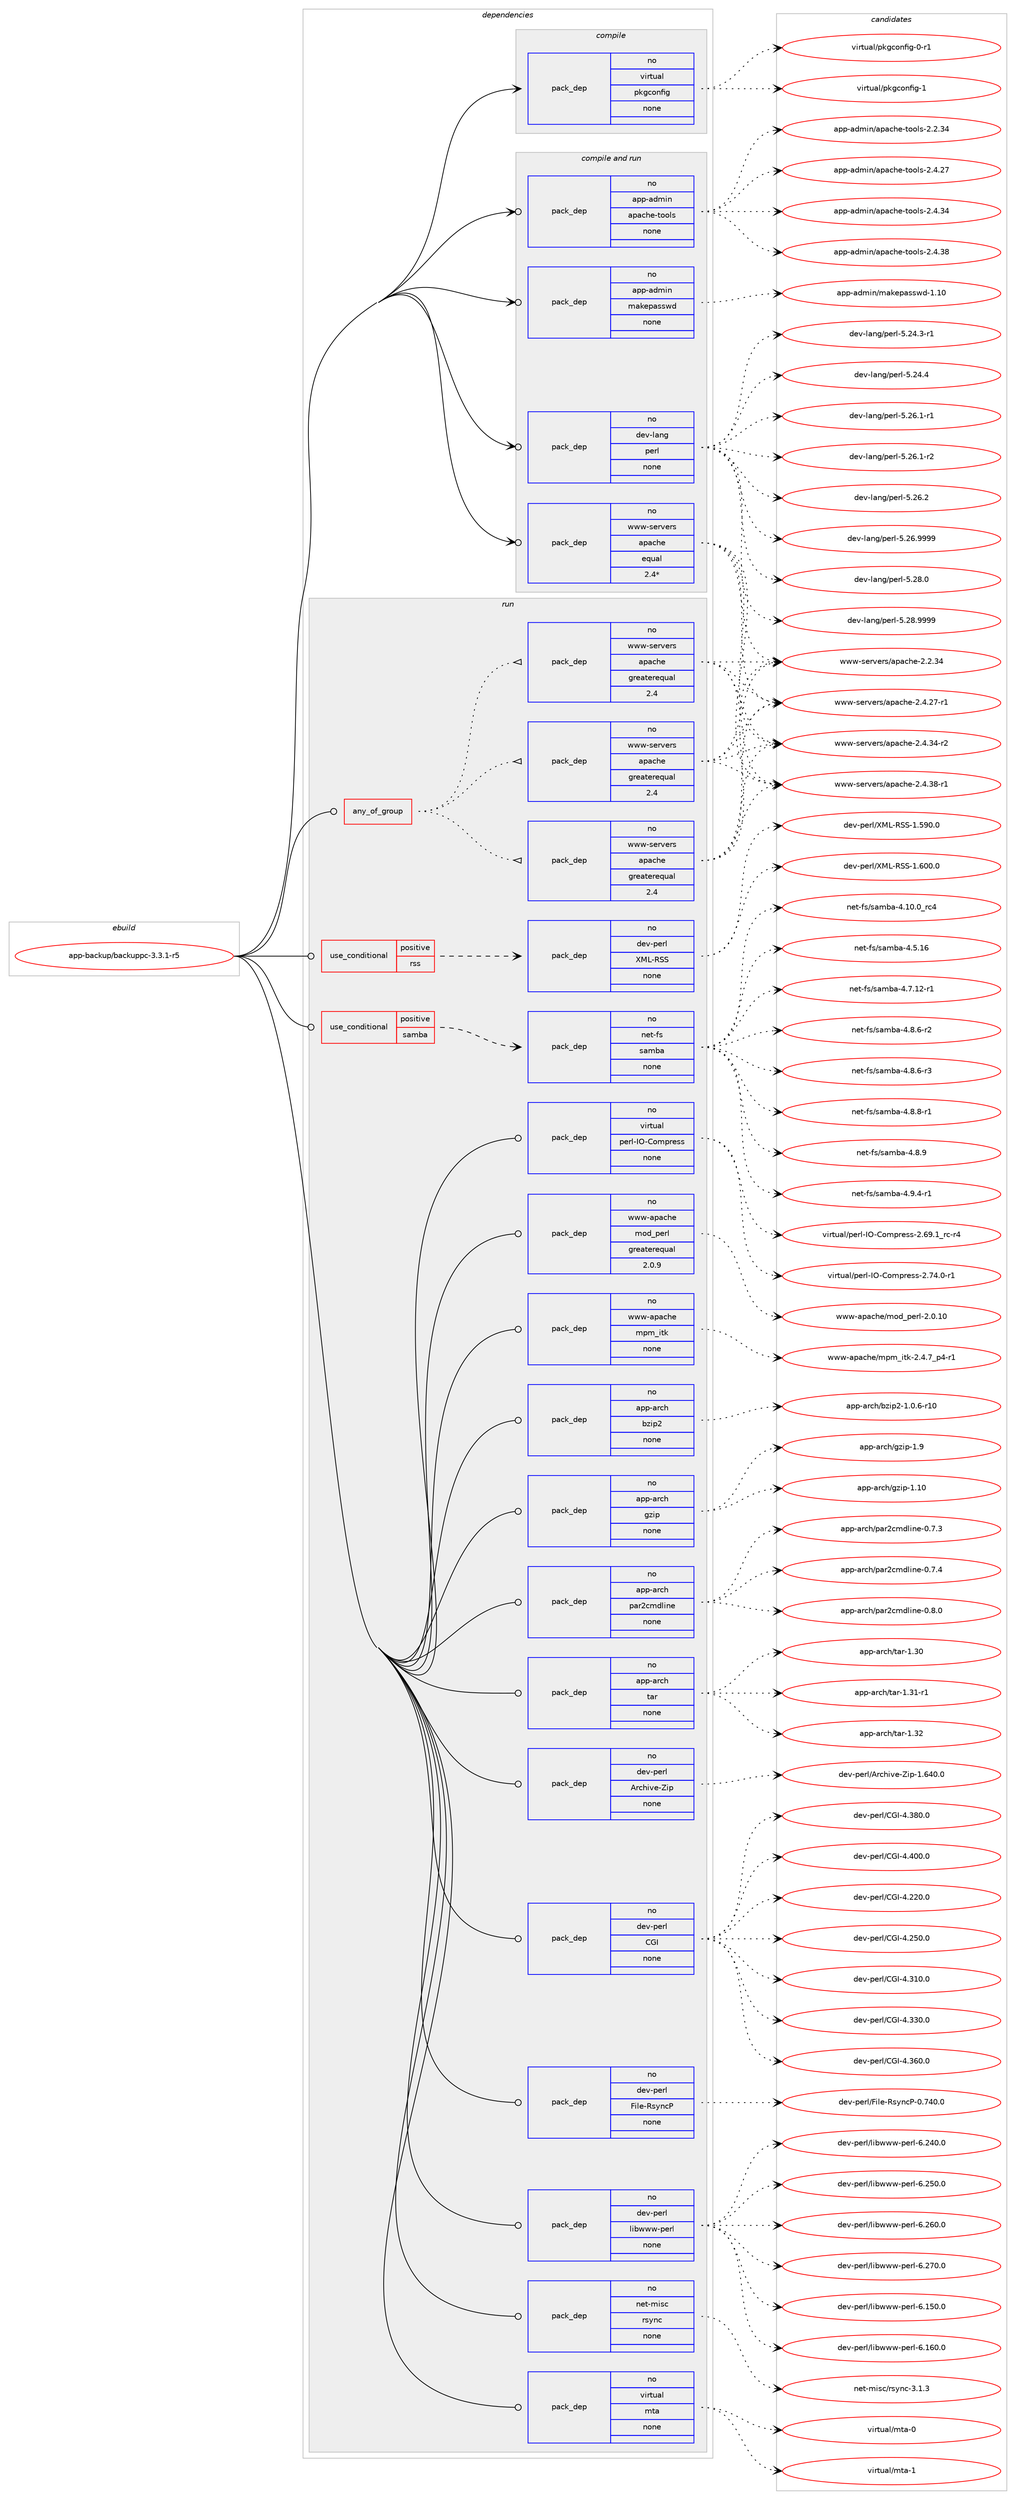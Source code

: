 digraph prolog {

# *************
# Graph options
# *************

newrank=true;
concentrate=true;
compound=true;
graph [rankdir=LR,fontname=Helvetica,fontsize=10,ranksep=1.5];#, ranksep=2.5, nodesep=0.2];
edge  [arrowhead=vee];
node  [fontname=Helvetica,fontsize=10];

# **********
# The ebuild
# **********

subgraph cluster_leftcol {
color=gray;
rank=same;
label=<<i>ebuild</i>>;
id [label="app-backup/backuppc-3.3.1-r5", color=red, width=4, href="../app-backup/backuppc-3.3.1-r5.svg"];
}

# ****************
# The dependencies
# ****************

subgraph cluster_midcol {
color=gray;
label=<<i>dependencies</i>>;
subgraph cluster_compile {
fillcolor="#eeeeee";
style=filled;
label=<<i>compile</i>>;
subgraph pack905826 {
dependency1272416 [label=<<TABLE BORDER="0" CELLBORDER="1" CELLSPACING="0" CELLPADDING="4" WIDTH="220"><TR><TD ROWSPAN="6" CELLPADDING="30">pack_dep</TD></TR><TR><TD WIDTH="110">no</TD></TR><TR><TD>virtual</TD></TR><TR><TD>pkgconfig</TD></TR><TR><TD>none</TD></TR><TR><TD></TD></TR></TABLE>>, shape=none, color=blue];
}
id:e -> dependency1272416:w [weight=20,style="solid",arrowhead="vee"];
}
subgraph cluster_compileandrun {
fillcolor="#eeeeee";
style=filled;
label=<<i>compile and run</i>>;
subgraph pack905827 {
dependency1272417 [label=<<TABLE BORDER="0" CELLBORDER="1" CELLSPACING="0" CELLPADDING="4" WIDTH="220"><TR><TD ROWSPAN="6" CELLPADDING="30">pack_dep</TD></TR><TR><TD WIDTH="110">no</TD></TR><TR><TD>app-admin</TD></TR><TR><TD>apache-tools</TD></TR><TR><TD>none</TD></TR><TR><TD></TD></TR></TABLE>>, shape=none, color=blue];
}
id:e -> dependency1272417:w [weight=20,style="solid",arrowhead="odotvee"];
subgraph pack905828 {
dependency1272418 [label=<<TABLE BORDER="0" CELLBORDER="1" CELLSPACING="0" CELLPADDING="4" WIDTH="220"><TR><TD ROWSPAN="6" CELLPADDING="30">pack_dep</TD></TR><TR><TD WIDTH="110">no</TD></TR><TR><TD>app-admin</TD></TR><TR><TD>makepasswd</TD></TR><TR><TD>none</TD></TR><TR><TD></TD></TR></TABLE>>, shape=none, color=blue];
}
id:e -> dependency1272418:w [weight=20,style="solid",arrowhead="odotvee"];
subgraph pack905829 {
dependency1272419 [label=<<TABLE BORDER="0" CELLBORDER="1" CELLSPACING="0" CELLPADDING="4" WIDTH="220"><TR><TD ROWSPAN="6" CELLPADDING="30">pack_dep</TD></TR><TR><TD WIDTH="110">no</TD></TR><TR><TD>dev-lang</TD></TR><TR><TD>perl</TD></TR><TR><TD>none</TD></TR><TR><TD></TD></TR></TABLE>>, shape=none, color=blue];
}
id:e -> dependency1272419:w [weight=20,style="solid",arrowhead="odotvee"];
subgraph pack905830 {
dependency1272420 [label=<<TABLE BORDER="0" CELLBORDER="1" CELLSPACING="0" CELLPADDING="4" WIDTH="220"><TR><TD ROWSPAN="6" CELLPADDING="30">pack_dep</TD></TR><TR><TD WIDTH="110">no</TD></TR><TR><TD>www-servers</TD></TR><TR><TD>apache</TD></TR><TR><TD>equal</TD></TR><TR><TD>2.4*</TD></TR></TABLE>>, shape=none, color=blue];
}
id:e -> dependency1272420:w [weight=20,style="solid",arrowhead="odotvee"];
}
subgraph cluster_run {
fillcolor="#eeeeee";
style=filled;
label=<<i>run</i>>;
subgraph any19231 {
dependency1272421 [label=<<TABLE BORDER="0" CELLBORDER="1" CELLSPACING="0" CELLPADDING="4"><TR><TD CELLPADDING="10">any_of_group</TD></TR></TABLE>>, shape=none, color=red];subgraph pack905831 {
dependency1272422 [label=<<TABLE BORDER="0" CELLBORDER="1" CELLSPACING="0" CELLPADDING="4" WIDTH="220"><TR><TD ROWSPAN="6" CELLPADDING="30">pack_dep</TD></TR><TR><TD WIDTH="110">no</TD></TR><TR><TD>www-servers</TD></TR><TR><TD>apache</TD></TR><TR><TD>greaterequal</TD></TR><TR><TD>2.4</TD></TR></TABLE>>, shape=none, color=blue];
}
dependency1272421:e -> dependency1272422:w [weight=20,style="dotted",arrowhead="oinv"];
subgraph pack905832 {
dependency1272423 [label=<<TABLE BORDER="0" CELLBORDER="1" CELLSPACING="0" CELLPADDING="4" WIDTH="220"><TR><TD ROWSPAN="6" CELLPADDING="30">pack_dep</TD></TR><TR><TD WIDTH="110">no</TD></TR><TR><TD>www-servers</TD></TR><TR><TD>apache</TD></TR><TR><TD>greaterequal</TD></TR><TR><TD>2.4</TD></TR></TABLE>>, shape=none, color=blue];
}
dependency1272421:e -> dependency1272423:w [weight=20,style="dotted",arrowhead="oinv"];
subgraph pack905833 {
dependency1272424 [label=<<TABLE BORDER="0" CELLBORDER="1" CELLSPACING="0" CELLPADDING="4" WIDTH="220"><TR><TD ROWSPAN="6" CELLPADDING="30">pack_dep</TD></TR><TR><TD WIDTH="110">no</TD></TR><TR><TD>www-servers</TD></TR><TR><TD>apache</TD></TR><TR><TD>greaterequal</TD></TR><TR><TD>2.4</TD></TR></TABLE>>, shape=none, color=blue];
}
dependency1272421:e -> dependency1272424:w [weight=20,style="dotted",arrowhead="oinv"];
}
id:e -> dependency1272421:w [weight=20,style="solid",arrowhead="odot"];
subgraph cond346838 {
dependency1272425 [label=<<TABLE BORDER="0" CELLBORDER="1" CELLSPACING="0" CELLPADDING="4"><TR><TD ROWSPAN="3" CELLPADDING="10">use_conditional</TD></TR><TR><TD>positive</TD></TR><TR><TD>rss</TD></TR></TABLE>>, shape=none, color=red];
subgraph pack905834 {
dependency1272426 [label=<<TABLE BORDER="0" CELLBORDER="1" CELLSPACING="0" CELLPADDING="4" WIDTH="220"><TR><TD ROWSPAN="6" CELLPADDING="30">pack_dep</TD></TR><TR><TD WIDTH="110">no</TD></TR><TR><TD>dev-perl</TD></TR><TR><TD>XML-RSS</TD></TR><TR><TD>none</TD></TR><TR><TD></TD></TR></TABLE>>, shape=none, color=blue];
}
dependency1272425:e -> dependency1272426:w [weight=20,style="dashed",arrowhead="vee"];
}
id:e -> dependency1272425:w [weight=20,style="solid",arrowhead="odot"];
subgraph cond346839 {
dependency1272427 [label=<<TABLE BORDER="0" CELLBORDER="1" CELLSPACING="0" CELLPADDING="4"><TR><TD ROWSPAN="3" CELLPADDING="10">use_conditional</TD></TR><TR><TD>positive</TD></TR><TR><TD>samba</TD></TR></TABLE>>, shape=none, color=red];
subgraph pack905835 {
dependency1272428 [label=<<TABLE BORDER="0" CELLBORDER="1" CELLSPACING="0" CELLPADDING="4" WIDTH="220"><TR><TD ROWSPAN="6" CELLPADDING="30">pack_dep</TD></TR><TR><TD WIDTH="110">no</TD></TR><TR><TD>net-fs</TD></TR><TR><TD>samba</TD></TR><TR><TD>none</TD></TR><TR><TD></TD></TR></TABLE>>, shape=none, color=blue];
}
dependency1272427:e -> dependency1272428:w [weight=20,style="dashed",arrowhead="vee"];
}
id:e -> dependency1272427:w [weight=20,style="solid",arrowhead="odot"];
subgraph pack905836 {
dependency1272429 [label=<<TABLE BORDER="0" CELLBORDER="1" CELLSPACING="0" CELLPADDING="4" WIDTH="220"><TR><TD ROWSPAN="6" CELLPADDING="30">pack_dep</TD></TR><TR><TD WIDTH="110">no</TD></TR><TR><TD>app-arch</TD></TR><TR><TD>bzip2</TD></TR><TR><TD>none</TD></TR><TR><TD></TD></TR></TABLE>>, shape=none, color=blue];
}
id:e -> dependency1272429:w [weight=20,style="solid",arrowhead="odot"];
subgraph pack905837 {
dependency1272430 [label=<<TABLE BORDER="0" CELLBORDER="1" CELLSPACING="0" CELLPADDING="4" WIDTH="220"><TR><TD ROWSPAN="6" CELLPADDING="30">pack_dep</TD></TR><TR><TD WIDTH="110">no</TD></TR><TR><TD>app-arch</TD></TR><TR><TD>gzip</TD></TR><TR><TD>none</TD></TR><TR><TD></TD></TR></TABLE>>, shape=none, color=blue];
}
id:e -> dependency1272430:w [weight=20,style="solid",arrowhead="odot"];
subgraph pack905838 {
dependency1272431 [label=<<TABLE BORDER="0" CELLBORDER="1" CELLSPACING="0" CELLPADDING="4" WIDTH="220"><TR><TD ROWSPAN="6" CELLPADDING="30">pack_dep</TD></TR><TR><TD WIDTH="110">no</TD></TR><TR><TD>app-arch</TD></TR><TR><TD>par2cmdline</TD></TR><TR><TD>none</TD></TR><TR><TD></TD></TR></TABLE>>, shape=none, color=blue];
}
id:e -> dependency1272431:w [weight=20,style="solid",arrowhead="odot"];
subgraph pack905839 {
dependency1272432 [label=<<TABLE BORDER="0" CELLBORDER="1" CELLSPACING="0" CELLPADDING="4" WIDTH="220"><TR><TD ROWSPAN="6" CELLPADDING="30">pack_dep</TD></TR><TR><TD WIDTH="110">no</TD></TR><TR><TD>app-arch</TD></TR><TR><TD>tar</TD></TR><TR><TD>none</TD></TR><TR><TD></TD></TR></TABLE>>, shape=none, color=blue];
}
id:e -> dependency1272432:w [weight=20,style="solid",arrowhead="odot"];
subgraph pack905840 {
dependency1272433 [label=<<TABLE BORDER="0" CELLBORDER="1" CELLSPACING="0" CELLPADDING="4" WIDTH="220"><TR><TD ROWSPAN="6" CELLPADDING="30">pack_dep</TD></TR><TR><TD WIDTH="110">no</TD></TR><TR><TD>dev-perl</TD></TR><TR><TD>Archive-Zip</TD></TR><TR><TD>none</TD></TR><TR><TD></TD></TR></TABLE>>, shape=none, color=blue];
}
id:e -> dependency1272433:w [weight=20,style="solid",arrowhead="odot"];
subgraph pack905841 {
dependency1272434 [label=<<TABLE BORDER="0" CELLBORDER="1" CELLSPACING="0" CELLPADDING="4" WIDTH="220"><TR><TD ROWSPAN="6" CELLPADDING="30">pack_dep</TD></TR><TR><TD WIDTH="110">no</TD></TR><TR><TD>dev-perl</TD></TR><TR><TD>CGI</TD></TR><TR><TD>none</TD></TR><TR><TD></TD></TR></TABLE>>, shape=none, color=blue];
}
id:e -> dependency1272434:w [weight=20,style="solid",arrowhead="odot"];
subgraph pack905842 {
dependency1272435 [label=<<TABLE BORDER="0" CELLBORDER="1" CELLSPACING="0" CELLPADDING="4" WIDTH="220"><TR><TD ROWSPAN="6" CELLPADDING="30">pack_dep</TD></TR><TR><TD WIDTH="110">no</TD></TR><TR><TD>dev-perl</TD></TR><TR><TD>File-RsyncP</TD></TR><TR><TD>none</TD></TR><TR><TD></TD></TR></TABLE>>, shape=none, color=blue];
}
id:e -> dependency1272435:w [weight=20,style="solid",arrowhead="odot"];
subgraph pack905843 {
dependency1272436 [label=<<TABLE BORDER="0" CELLBORDER="1" CELLSPACING="0" CELLPADDING="4" WIDTH="220"><TR><TD ROWSPAN="6" CELLPADDING="30">pack_dep</TD></TR><TR><TD WIDTH="110">no</TD></TR><TR><TD>dev-perl</TD></TR><TR><TD>libwww-perl</TD></TR><TR><TD>none</TD></TR><TR><TD></TD></TR></TABLE>>, shape=none, color=blue];
}
id:e -> dependency1272436:w [weight=20,style="solid",arrowhead="odot"];
subgraph pack905844 {
dependency1272437 [label=<<TABLE BORDER="0" CELLBORDER="1" CELLSPACING="0" CELLPADDING="4" WIDTH="220"><TR><TD ROWSPAN="6" CELLPADDING="30">pack_dep</TD></TR><TR><TD WIDTH="110">no</TD></TR><TR><TD>net-misc</TD></TR><TR><TD>rsync</TD></TR><TR><TD>none</TD></TR><TR><TD></TD></TR></TABLE>>, shape=none, color=blue];
}
id:e -> dependency1272437:w [weight=20,style="solid",arrowhead="odot"];
subgraph pack905845 {
dependency1272438 [label=<<TABLE BORDER="0" CELLBORDER="1" CELLSPACING="0" CELLPADDING="4" WIDTH="220"><TR><TD ROWSPAN="6" CELLPADDING="30">pack_dep</TD></TR><TR><TD WIDTH="110">no</TD></TR><TR><TD>virtual</TD></TR><TR><TD>mta</TD></TR><TR><TD>none</TD></TR><TR><TD></TD></TR></TABLE>>, shape=none, color=blue];
}
id:e -> dependency1272438:w [weight=20,style="solid",arrowhead="odot"];
subgraph pack905846 {
dependency1272439 [label=<<TABLE BORDER="0" CELLBORDER="1" CELLSPACING="0" CELLPADDING="4" WIDTH="220"><TR><TD ROWSPAN="6" CELLPADDING="30">pack_dep</TD></TR><TR><TD WIDTH="110">no</TD></TR><TR><TD>virtual</TD></TR><TR><TD>perl-IO-Compress</TD></TR><TR><TD>none</TD></TR><TR><TD></TD></TR></TABLE>>, shape=none, color=blue];
}
id:e -> dependency1272439:w [weight=20,style="solid",arrowhead="odot"];
subgraph pack905847 {
dependency1272440 [label=<<TABLE BORDER="0" CELLBORDER="1" CELLSPACING="0" CELLPADDING="4" WIDTH="220"><TR><TD ROWSPAN="6" CELLPADDING="30">pack_dep</TD></TR><TR><TD WIDTH="110">no</TD></TR><TR><TD>www-apache</TD></TR><TR><TD>mod_perl</TD></TR><TR><TD>greaterequal</TD></TR><TR><TD>2.0.9</TD></TR></TABLE>>, shape=none, color=blue];
}
id:e -> dependency1272440:w [weight=20,style="solid",arrowhead="odot"];
subgraph pack905848 {
dependency1272441 [label=<<TABLE BORDER="0" CELLBORDER="1" CELLSPACING="0" CELLPADDING="4" WIDTH="220"><TR><TD ROWSPAN="6" CELLPADDING="30">pack_dep</TD></TR><TR><TD WIDTH="110">no</TD></TR><TR><TD>www-apache</TD></TR><TR><TD>mpm_itk</TD></TR><TR><TD>none</TD></TR><TR><TD></TD></TR></TABLE>>, shape=none, color=blue];
}
id:e -> dependency1272441:w [weight=20,style="solid",arrowhead="odot"];
}
}

# **************
# The candidates
# **************

subgraph cluster_choices {
rank=same;
color=gray;
label=<<i>candidates</i>>;

subgraph choice905826 {
color=black;
nodesep=1;
choice11810511411611797108471121071039911111010210510345484511449 [label="virtual/pkgconfig-0-r1", color=red, width=4,href="../virtual/pkgconfig-0-r1.svg"];
choice1181051141161179710847112107103991111101021051034549 [label="virtual/pkgconfig-1", color=red, width=4,href="../virtual/pkgconfig-1.svg"];
dependency1272416:e -> choice11810511411611797108471121071039911111010210510345484511449:w [style=dotted,weight="100"];
dependency1272416:e -> choice1181051141161179710847112107103991111101021051034549:w [style=dotted,weight="100"];
}
subgraph choice905827 {
color=black;
nodesep=1;
choice971121124597100109105110479711297991041014511611111110811545504650465152 [label="app-admin/apache-tools-2.2.34", color=red, width=4,href="../app-admin/apache-tools-2.2.34.svg"];
choice971121124597100109105110479711297991041014511611111110811545504652465055 [label="app-admin/apache-tools-2.4.27", color=red, width=4,href="../app-admin/apache-tools-2.4.27.svg"];
choice971121124597100109105110479711297991041014511611111110811545504652465152 [label="app-admin/apache-tools-2.4.34", color=red, width=4,href="../app-admin/apache-tools-2.4.34.svg"];
choice971121124597100109105110479711297991041014511611111110811545504652465156 [label="app-admin/apache-tools-2.4.38", color=red, width=4,href="../app-admin/apache-tools-2.4.38.svg"];
dependency1272417:e -> choice971121124597100109105110479711297991041014511611111110811545504650465152:w [style=dotted,weight="100"];
dependency1272417:e -> choice971121124597100109105110479711297991041014511611111110811545504652465055:w [style=dotted,weight="100"];
dependency1272417:e -> choice971121124597100109105110479711297991041014511611111110811545504652465152:w [style=dotted,weight="100"];
dependency1272417:e -> choice971121124597100109105110479711297991041014511611111110811545504652465156:w [style=dotted,weight="100"];
}
subgraph choice905828 {
color=black;
nodesep=1;
choice9711211245971001091051104710997107101112971151151191004549464948 [label="app-admin/makepasswd-1.10", color=red, width=4,href="../app-admin/makepasswd-1.10.svg"];
dependency1272418:e -> choice9711211245971001091051104710997107101112971151151191004549464948:w [style=dotted,weight="100"];
}
subgraph choice905829 {
color=black;
nodesep=1;
choice100101118451089711010347112101114108455346505246514511449 [label="dev-lang/perl-5.24.3-r1", color=red, width=4,href="../dev-lang/perl-5.24.3-r1.svg"];
choice10010111845108971101034711210111410845534650524652 [label="dev-lang/perl-5.24.4", color=red, width=4,href="../dev-lang/perl-5.24.4.svg"];
choice100101118451089711010347112101114108455346505446494511449 [label="dev-lang/perl-5.26.1-r1", color=red, width=4,href="../dev-lang/perl-5.26.1-r1.svg"];
choice100101118451089711010347112101114108455346505446494511450 [label="dev-lang/perl-5.26.1-r2", color=red, width=4,href="../dev-lang/perl-5.26.1-r2.svg"];
choice10010111845108971101034711210111410845534650544650 [label="dev-lang/perl-5.26.2", color=red, width=4,href="../dev-lang/perl-5.26.2.svg"];
choice10010111845108971101034711210111410845534650544657575757 [label="dev-lang/perl-5.26.9999", color=red, width=4,href="../dev-lang/perl-5.26.9999.svg"];
choice10010111845108971101034711210111410845534650564648 [label="dev-lang/perl-5.28.0", color=red, width=4,href="../dev-lang/perl-5.28.0.svg"];
choice10010111845108971101034711210111410845534650564657575757 [label="dev-lang/perl-5.28.9999", color=red, width=4,href="../dev-lang/perl-5.28.9999.svg"];
dependency1272419:e -> choice100101118451089711010347112101114108455346505246514511449:w [style=dotted,weight="100"];
dependency1272419:e -> choice10010111845108971101034711210111410845534650524652:w [style=dotted,weight="100"];
dependency1272419:e -> choice100101118451089711010347112101114108455346505446494511449:w [style=dotted,weight="100"];
dependency1272419:e -> choice100101118451089711010347112101114108455346505446494511450:w [style=dotted,weight="100"];
dependency1272419:e -> choice10010111845108971101034711210111410845534650544650:w [style=dotted,weight="100"];
dependency1272419:e -> choice10010111845108971101034711210111410845534650544657575757:w [style=dotted,weight="100"];
dependency1272419:e -> choice10010111845108971101034711210111410845534650564648:w [style=dotted,weight="100"];
dependency1272419:e -> choice10010111845108971101034711210111410845534650564657575757:w [style=dotted,weight="100"];
}
subgraph choice905830 {
color=black;
nodesep=1;
choice119119119451151011141181011141154797112979910410145504650465152 [label="www-servers/apache-2.2.34", color=red, width=4,href="../www-servers/apache-2.2.34.svg"];
choice1191191194511510111411810111411547971129799104101455046524650554511449 [label="www-servers/apache-2.4.27-r1", color=red, width=4,href="../www-servers/apache-2.4.27-r1.svg"];
choice1191191194511510111411810111411547971129799104101455046524651524511450 [label="www-servers/apache-2.4.34-r2", color=red, width=4,href="../www-servers/apache-2.4.34-r2.svg"];
choice1191191194511510111411810111411547971129799104101455046524651564511449 [label="www-servers/apache-2.4.38-r1", color=red, width=4,href="../www-servers/apache-2.4.38-r1.svg"];
dependency1272420:e -> choice119119119451151011141181011141154797112979910410145504650465152:w [style=dotted,weight="100"];
dependency1272420:e -> choice1191191194511510111411810111411547971129799104101455046524650554511449:w [style=dotted,weight="100"];
dependency1272420:e -> choice1191191194511510111411810111411547971129799104101455046524651524511450:w [style=dotted,weight="100"];
dependency1272420:e -> choice1191191194511510111411810111411547971129799104101455046524651564511449:w [style=dotted,weight="100"];
}
subgraph choice905831 {
color=black;
nodesep=1;
choice119119119451151011141181011141154797112979910410145504650465152 [label="www-servers/apache-2.2.34", color=red, width=4,href="../www-servers/apache-2.2.34.svg"];
choice1191191194511510111411810111411547971129799104101455046524650554511449 [label="www-servers/apache-2.4.27-r1", color=red, width=4,href="../www-servers/apache-2.4.27-r1.svg"];
choice1191191194511510111411810111411547971129799104101455046524651524511450 [label="www-servers/apache-2.4.34-r2", color=red, width=4,href="../www-servers/apache-2.4.34-r2.svg"];
choice1191191194511510111411810111411547971129799104101455046524651564511449 [label="www-servers/apache-2.4.38-r1", color=red, width=4,href="../www-servers/apache-2.4.38-r1.svg"];
dependency1272422:e -> choice119119119451151011141181011141154797112979910410145504650465152:w [style=dotted,weight="100"];
dependency1272422:e -> choice1191191194511510111411810111411547971129799104101455046524650554511449:w [style=dotted,weight="100"];
dependency1272422:e -> choice1191191194511510111411810111411547971129799104101455046524651524511450:w [style=dotted,weight="100"];
dependency1272422:e -> choice1191191194511510111411810111411547971129799104101455046524651564511449:w [style=dotted,weight="100"];
}
subgraph choice905832 {
color=black;
nodesep=1;
choice119119119451151011141181011141154797112979910410145504650465152 [label="www-servers/apache-2.2.34", color=red, width=4,href="../www-servers/apache-2.2.34.svg"];
choice1191191194511510111411810111411547971129799104101455046524650554511449 [label="www-servers/apache-2.4.27-r1", color=red, width=4,href="../www-servers/apache-2.4.27-r1.svg"];
choice1191191194511510111411810111411547971129799104101455046524651524511450 [label="www-servers/apache-2.4.34-r2", color=red, width=4,href="../www-servers/apache-2.4.34-r2.svg"];
choice1191191194511510111411810111411547971129799104101455046524651564511449 [label="www-servers/apache-2.4.38-r1", color=red, width=4,href="../www-servers/apache-2.4.38-r1.svg"];
dependency1272423:e -> choice119119119451151011141181011141154797112979910410145504650465152:w [style=dotted,weight="100"];
dependency1272423:e -> choice1191191194511510111411810111411547971129799104101455046524650554511449:w [style=dotted,weight="100"];
dependency1272423:e -> choice1191191194511510111411810111411547971129799104101455046524651524511450:w [style=dotted,weight="100"];
dependency1272423:e -> choice1191191194511510111411810111411547971129799104101455046524651564511449:w [style=dotted,weight="100"];
}
subgraph choice905833 {
color=black;
nodesep=1;
choice119119119451151011141181011141154797112979910410145504650465152 [label="www-servers/apache-2.2.34", color=red, width=4,href="../www-servers/apache-2.2.34.svg"];
choice1191191194511510111411810111411547971129799104101455046524650554511449 [label="www-servers/apache-2.4.27-r1", color=red, width=4,href="../www-servers/apache-2.4.27-r1.svg"];
choice1191191194511510111411810111411547971129799104101455046524651524511450 [label="www-servers/apache-2.4.34-r2", color=red, width=4,href="../www-servers/apache-2.4.34-r2.svg"];
choice1191191194511510111411810111411547971129799104101455046524651564511449 [label="www-servers/apache-2.4.38-r1", color=red, width=4,href="../www-servers/apache-2.4.38-r1.svg"];
dependency1272424:e -> choice119119119451151011141181011141154797112979910410145504650465152:w [style=dotted,weight="100"];
dependency1272424:e -> choice1191191194511510111411810111411547971129799104101455046524650554511449:w [style=dotted,weight="100"];
dependency1272424:e -> choice1191191194511510111411810111411547971129799104101455046524651524511450:w [style=dotted,weight="100"];
dependency1272424:e -> choice1191191194511510111411810111411547971129799104101455046524651564511449:w [style=dotted,weight="100"];
}
subgraph choice905834 {
color=black;
nodesep=1;
choice1001011184511210111410847887776458283834549465357484648 [label="dev-perl/XML-RSS-1.590.0", color=red, width=4,href="../dev-perl/XML-RSS-1.590.0.svg"];
choice1001011184511210111410847887776458283834549465448484648 [label="dev-perl/XML-RSS-1.600.0", color=red, width=4,href="../dev-perl/XML-RSS-1.600.0.svg"];
dependency1272426:e -> choice1001011184511210111410847887776458283834549465357484648:w [style=dotted,weight="100"];
dependency1272426:e -> choice1001011184511210111410847887776458283834549465448484648:w [style=dotted,weight="100"];
}
subgraph choice905835 {
color=black;
nodesep=1;
choice110101116451021154711597109989745524649484648951149952 [label="net-fs/samba-4.10.0_rc4", color=red, width=4,href="../net-fs/samba-4.10.0_rc4.svg"];
choice110101116451021154711597109989745524653464954 [label="net-fs/samba-4.5.16", color=red, width=4,href="../net-fs/samba-4.5.16.svg"];
choice1101011164510211547115971099897455246554649504511449 [label="net-fs/samba-4.7.12-r1", color=red, width=4,href="../net-fs/samba-4.7.12-r1.svg"];
choice11010111645102115471159710998974552465646544511450 [label="net-fs/samba-4.8.6-r2", color=red, width=4,href="../net-fs/samba-4.8.6-r2.svg"];
choice11010111645102115471159710998974552465646544511451 [label="net-fs/samba-4.8.6-r3", color=red, width=4,href="../net-fs/samba-4.8.6-r3.svg"];
choice11010111645102115471159710998974552465646564511449 [label="net-fs/samba-4.8.8-r1", color=red, width=4,href="../net-fs/samba-4.8.8-r1.svg"];
choice1101011164510211547115971099897455246564657 [label="net-fs/samba-4.8.9", color=red, width=4,href="../net-fs/samba-4.8.9.svg"];
choice11010111645102115471159710998974552465746524511449 [label="net-fs/samba-4.9.4-r1", color=red, width=4,href="../net-fs/samba-4.9.4-r1.svg"];
dependency1272428:e -> choice110101116451021154711597109989745524649484648951149952:w [style=dotted,weight="100"];
dependency1272428:e -> choice110101116451021154711597109989745524653464954:w [style=dotted,weight="100"];
dependency1272428:e -> choice1101011164510211547115971099897455246554649504511449:w [style=dotted,weight="100"];
dependency1272428:e -> choice11010111645102115471159710998974552465646544511450:w [style=dotted,weight="100"];
dependency1272428:e -> choice11010111645102115471159710998974552465646544511451:w [style=dotted,weight="100"];
dependency1272428:e -> choice11010111645102115471159710998974552465646564511449:w [style=dotted,weight="100"];
dependency1272428:e -> choice1101011164510211547115971099897455246564657:w [style=dotted,weight="100"];
dependency1272428:e -> choice11010111645102115471159710998974552465746524511449:w [style=dotted,weight="100"];
}
subgraph choice905836 {
color=black;
nodesep=1;
choice97112112459711499104479812210511250454946484654451144948 [label="app-arch/bzip2-1.0.6-r10", color=red, width=4,href="../app-arch/bzip2-1.0.6-r10.svg"];
dependency1272429:e -> choice97112112459711499104479812210511250454946484654451144948:w [style=dotted,weight="100"];
}
subgraph choice905837 {
color=black;
nodesep=1;
choice97112112459711499104471031221051124549464948 [label="app-arch/gzip-1.10", color=red, width=4,href="../app-arch/gzip-1.10.svg"];
choice971121124597114991044710312210511245494657 [label="app-arch/gzip-1.9", color=red, width=4,href="../app-arch/gzip-1.9.svg"];
dependency1272430:e -> choice97112112459711499104471031221051124549464948:w [style=dotted,weight="100"];
dependency1272430:e -> choice971121124597114991044710312210511245494657:w [style=dotted,weight="100"];
}
subgraph choice905838 {
color=black;
nodesep=1;
choice9711211245971149910447112971145099109100108105110101454846554651 [label="app-arch/par2cmdline-0.7.3", color=red, width=4,href="../app-arch/par2cmdline-0.7.3.svg"];
choice9711211245971149910447112971145099109100108105110101454846554652 [label="app-arch/par2cmdline-0.7.4", color=red, width=4,href="../app-arch/par2cmdline-0.7.4.svg"];
choice9711211245971149910447112971145099109100108105110101454846564648 [label="app-arch/par2cmdline-0.8.0", color=red, width=4,href="../app-arch/par2cmdline-0.8.0.svg"];
dependency1272431:e -> choice9711211245971149910447112971145099109100108105110101454846554651:w [style=dotted,weight="100"];
dependency1272431:e -> choice9711211245971149910447112971145099109100108105110101454846554652:w [style=dotted,weight="100"];
dependency1272431:e -> choice9711211245971149910447112971145099109100108105110101454846564648:w [style=dotted,weight="100"];
}
subgraph choice905839 {
color=black;
nodesep=1;
choice9711211245971149910447116971144549465148 [label="app-arch/tar-1.30", color=red, width=4,href="../app-arch/tar-1.30.svg"];
choice97112112459711499104471169711445494651494511449 [label="app-arch/tar-1.31-r1", color=red, width=4,href="../app-arch/tar-1.31-r1.svg"];
choice9711211245971149910447116971144549465150 [label="app-arch/tar-1.32", color=red, width=4,href="../app-arch/tar-1.32.svg"];
dependency1272432:e -> choice9711211245971149910447116971144549465148:w [style=dotted,weight="100"];
dependency1272432:e -> choice97112112459711499104471169711445494651494511449:w [style=dotted,weight="100"];
dependency1272432:e -> choice9711211245971149910447116971144549465150:w [style=dotted,weight="100"];
}
subgraph choice905840 {
color=black;
nodesep=1;
choice1001011184511210111410847651149910410511810145901051124549465452484648 [label="dev-perl/Archive-Zip-1.640.0", color=red, width=4,href="../dev-perl/Archive-Zip-1.640.0.svg"];
dependency1272433:e -> choice1001011184511210111410847651149910410511810145901051124549465452484648:w [style=dotted,weight="100"];
}
subgraph choice905841 {
color=black;
nodesep=1;
choice10010111845112101114108476771734552465050484648 [label="dev-perl/CGI-4.220.0", color=red, width=4,href="../dev-perl/CGI-4.220.0.svg"];
choice10010111845112101114108476771734552465053484648 [label="dev-perl/CGI-4.250.0", color=red, width=4,href="../dev-perl/CGI-4.250.0.svg"];
choice10010111845112101114108476771734552465149484648 [label="dev-perl/CGI-4.310.0", color=red, width=4,href="../dev-perl/CGI-4.310.0.svg"];
choice10010111845112101114108476771734552465151484648 [label="dev-perl/CGI-4.330.0", color=red, width=4,href="../dev-perl/CGI-4.330.0.svg"];
choice10010111845112101114108476771734552465154484648 [label="dev-perl/CGI-4.360.0", color=red, width=4,href="../dev-perl/CGI-4.360.0.svg"];
choice10010111845112101114108476771734552465156484648 [label="dev-perl/CGI-4.380.0", color=red, width=4,href="../dev-perl/CGI-4.380.0.svg"];
choice10010111845112101114108476771734552465248484648 [label="dev-perl/CGI-4.400.0", color=red, width=4,href="../dev-perl/CGI-4.400.0.svg"];
dependency1272434:e -> choice10010111845112101114108476771734552465050484648:w [style=dotted,weight="100"];
dependency1272434:e -> choice10010111845112101114108476771734552465053484648:w [style=dotted,weight="100"];
dependency1272434:e -> choice10010111845112101114108476771734552465149484648:w [style=dotted,weight="100"];
dependency1272434:e -> choice10010111845112101114108476771734552465151484648:w [style=dotted,weight="100"];
dependency1272434:e -> choice10010111845112101114108476771734552465154484648:w [style=dotted,weight="100"];
dependency1272434:e -> choice10010111845112101114108476771734552465156484648:w [style=dotted,weight="100"];
dependency1272434:e -> choice10010111845112101114108476771734552465248484648:w [style=dotted,weight="100"];
}
subgraph choice905842 {
color=black;
nodesep=1;
choice100101118451121011141084770105108101458211512111099804548465552484648 [label="dev-perl/File-RsyncP-0.740.0", color=red, width=4,href="../dev-perl/File-RsyncP-0.740.0.svg"];
dependency1272435:e -> choice100101118451121011141084770105108101458211512111099804548465552484648:w [style=dotted,weight="100"];
}
subgraph choice905843 {
color=black;
nodesep=1;
choice100101118451121011141084710810598119119119451121011141084554464953484648 [label="dev-perl/libwww-perl-6.150.0", color=red, width=4,href="../dev-perl/libwww-perl-6.150.0.svg"];
choice100101118451121011141084710810598119119119451121011141084554464954484648 [label="dev-perl/libwww-perl-6.160.0", color=red, width=4,href="../dev-perl/libwww-perl-6.160.0.svg"];
choice100101118451121011141084710810598119119119451121011141084554465052484648 [label="dev-perl/libwww-perl-6.240.0", color=red, width=4,href="../dev-perl/libwww-perl-6.240.0.svg"];
choice100101118451121011141084710810598119119119451121011141084554465053484648 [label="dev-perl/libwww-perl-6.250.0", color=red, width=4,href="../dev-perl/libwww-perl-6.250.0.svg"];
choice100101118451121011141084710810598119119119451121011141084554465054484648 [label="dev-perl/libwww-perl-6.260.0", color=red, width=4,href="../dev-perl/libwww-perl-6.260.0.svg"];
choice100101118451121011141084710810598119119119451121011141084554465055484648 [label="dev-perl/libwww-perl-6.270.0", color=red, width=4,href="../dev-perl/libwww-perl-6.270.0.svg"];
dependency1272436:e -> choice100101118451121011141084710810598119119119451121011141084554464953484648:w [style=dotted,weight="100"];
dependency1272436:e -> choice100101118451121011141084710810598119119119451121011141084554464954484648:w [style=dotted,weight="100"];
dependency1272436:e -> choice100101118451121011141084710810598119119119451121011141084554465052484648:w [style=dotted,weight="100"];
dependency1272436:e -> choice100101118451121011141084710810598119119119451121011141084554465053484648:w [style=dotted,weight="100"];
dependency1272436:e -> choice100101118451121011141084710810598119119119451121011141084554465054484648:w [style=dotted,weight="100"];
dependency1272436:e -> choice100101118451121011141084710810598119119119451121011141084554465055484648:w [style=dotted,weight="100"];
}
subgraph choice905844 {
color=black;
nodesep=1;
choice11010111645109105115994711411512111099455146494651 [label="net-misc/rsync-3.1.3", color=red, width=4,href="../net-misc/rsync-3.1.3.svg"];
dependency1272437:e -> choice11010111645109105115994711411512111099455146494651:w [style=dotted,weight="100"];
}
subgraph choice905845 {
color=black;
nodesep=1;
choice1181051141161179710847109116974548 [label="virtual/mta-0", color=red, width=4,href="../virtual/mta-0.svg"];
choice1181051141161179710847109116974549 [label="virtual/mta-1", color=red, width=4,href="../virtual/mta-1.svg"];
dependency1272438:e -> choice1181051141161179710847109116974548:w [style=dotted,weight="100"];
dependency1272438:e -> choice1181051141161179710847109116974549:w [style=dotted,weight="100"];
}
subgraph choice905846 {
color=black;
nodesep=1;
choice118105114116117971084711210111410845737945671111091121141011151154550465457464995114994511452 [label="virtual/perl-IO-Compress-2.69.1_rc-r4", color=red, width=4,href="../virtual/perl-IO-Compress-2.69.1_rc-r4.svg"];
choice11810511411611797108471121011141084573794567111109112114101115115455046555246484511449 [label="virtual/perl-IO-Compress-2.74.0-r1", color=red, width=4,href="../virtual/perl-IO-Compress-2.74.0-r1.svg"];
dependency1272439:e -> choice118105114116117971084711210111410845737945671111091121141011151154550465457464995114994511452:w [style=dotted,weight="100"];
dependency1272439:e -> choice11810511411611797108471121011141084573794567111109112114101115115455046555246484511449:w [style=dotted,weight="100"];
}
subgraph choice905847 {
color=black;
nodesep=1;
choice11911911945971129799104101471091111009511210111410845504648464948 [label="www-apache/mod_perl-2.0.10", color=red, width=4,href="../www-apache/mod_perl-2.0.10.svg"];
dependency1272440:e -> choice11911911945971129799104101471091111009511210111410845504648464948:w [style=dotted,weight="100"];
}
subgraph choice905848 {
color=black;
nodesep=1;
choice11911911945971129799104101471091121099510511610745504652465595112524511449 [label="www-apache/mpm_itk-2.4.7_p4-r1", color=red, width=4,href="../www-apache/mpm_itk-2.4.7_p4-r1.svg"];
dependency1272441:e -> choice11911911945971129799104101471091121099510511610745504652465595112524511449:w [style=dotted,weight="100"];
}
}

}
